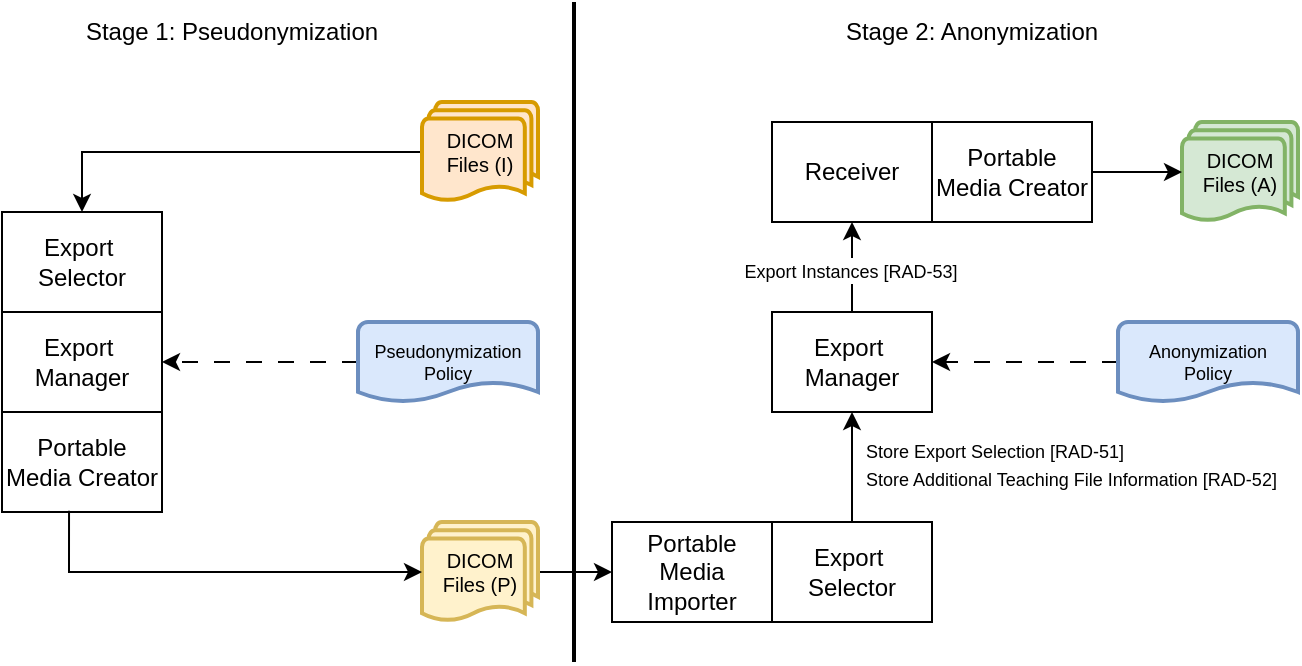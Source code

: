 <mxfile version="28.1.2">
  <diagram name="Page-1" id="DmNn3R1rQyoYinCKob3h">
    <mxGraphModel dx="920" dy="493" grid="1" gridSize="10" guides="1" tooltips="1" connect="1" arrows="1" fold="1" page="1" pageScale="1" pageWidth="850" pageHeight="1100" math="0" shadow="0">
      <root>
        <mxCell id="0" />
        <mxCell id="1" parent="0" />
        <mxCell id="d5JXJLdV3Z-HjTpF7kOQ-1" value="Export&amp;nbsp;&lt;div&gt;Selector&lt;/div&gt;" style="rounded=0;whiteSpace=wrap;html=1;" parent="1" vertex="1">
          <mxGeometry x="80" y="215" width="80" height="50" as="geometry" />
        </mxCell>
        <mxCell id="d5JXJLdV3Z-HjTpF7kOQ-2" value="Export&amp;nbsp;&lt;div&gt;Manager&lt;/div&gt;" style="rounded=0;whiteSpace=wrap;html=1;" parent="1" vertex="1">
          <mxGeometry x="80" y="265" width="80" height="50" as="geometry" />
        </mxCell>
        <mxCell id="d5JXJLdV3Z-HjTpF7kOQ-15" value="Portable Media Creator" style="rounded=0;whiteSpace=wrap;html=1;" parent="1" vertex="1">
          <mxGeometry x="80" y="315" width="80" height="50" as="geometry" />
        </mxCell>
        <mxCell id="d5JXJLdV3Z-HjTpF7kOQ-16" value="Portable Media Importer" style="rounded=0;whiteSpace=wrap;html=1;" parent="1" vertex="1">
          <mxGeometry x="385" y="370" width="80" height="50" as="geometry" />
        </mxCell>
        <mxCell id="d5JXJLdV3Z-HjTpF7kOQ-19" style="edgeStyle=orthogonalEdgeStyle;rounded=0;orthogonalLoop=1;jettySize=auto;html=1;" parent="1" source="d5JXJLdV3Z-HjTpF7kOQ-17" target="d5JXJLdV3Z-HjTpF7kOQ-18" edge="1">
          <mxGeometry relative="1" as="geometry" />
        </mxCell>
        <mxCell id="d5JXJLdV3Z-HjTpF7kOQ-20" value="&lt;font style=&quot;font-size: 9px;&quot;&gt;Store Export Selection [RAD-51]&lt;/font&gt;&lt;div style=&quot;&quot;&gt;&lt;font style=&quot;font-size: 9px;&quot;&gt;Store Additional Teaching File Information [RAD-52]&lt;/font&gt;&lt;/div&gt;" style="edgeLabel;html=1;align=left;verticalAlign=middle;resizable=0;points=[];" parent="d5JXJLdV3Z-HjTpF7kOQ-19" vertex="1" connectable="0">
          <mxGeometry x="0.075" y="1" relative="1" as="geometry">
            <mxPoint x="6" as="offset" />
          </mxGeometry>
        </mxCell>
        <mxCell id="d5JXJLdV3Z-HjTpF7kOQ-17" value="Export&amp;nbsp;&lt;div&gt;Selector&lt;/div&gt;" style="rounded=0;whiteSpace=wrap;html=1;" parent="1" vertex="1">
          <mxGeometry x="465" y="370" width="80" height="50" as="geometry" />
        </mxCell>
        <mxCell id="d5JXJLdV3Z-HjTpF7kOQ-22" style="edgeStyle=orthogonalEdgeStyle;rounded=0;orthogonalLoop=1;jettySize=auto;html=1;" parent="1" source="d5JXJLdV3Z-HjTpF7kOQ-18" target="d5JXJLdV3Z-HjTpF7kOQ-21" edge="1">
          <mxGeometry relative="1" as="geometry" />
        </mxCell>
        <mxCell id="d5JXJLdV3Z-HjTpF7kOQ-24" value="&lt;span style=&quot;font-size: 9px;&quot;&gt;Export Instances [RAD-53]&lt;/span&gt;" style="edgeLabel;html=1;align=center;verticalAlign=middle;resizable=0;points=[];" parent="d5JXJLdV3Z-HjTpF7kOQ-22" vertex="1" connectable="0">
          <mxGeometry x="-0.06" y="1" relative="1" as="geometry">
            <mxPoint as="offset" />
          </mxGeometry>
        </mxCell>
        <mxCell id="d5JXJLdV3Z-HjTpF7kOQ-18" value="Export&amp;nbsp;&lt;div&gt;Manager&lt;/div&gt;" style="rounded=0;whiteSpace=wrap;html=1;" parent="1" vertex="1">
          <mxGeometry x="465" y="265" width="80" height="50" as="geometry" />
        </mxCell>
        <mxCell id="d5JXJLdV3Z-HjTpF7kOQ-21" value="Receiver" style="rounded=0;whiteSpace=wrap;html=1;" parent="1" vertex="1">
          <mxGeometry x="465" y="170" width="80" height="50" as="geometry" />
        </mxCell>
        <mxCell id="d5JXJLdV3Z-HjTpF7kOQ-23" value="Portable Media Creator" style="rounded=0;whiteSpace=wrap;html=1;" parent="1" vertex="1">
          <mxGeometry x="545" y="170" width="80" height="50" as="geometry" />
        </mxCell>
        <mxCell id="d5JXJLdV3Z-HjTpF7kOQ-27" style="edgeStyle=orthogonalEdgeStyle;rounded=0;orthogonalLoop=1;jettySize=auto;html=1;entryX=0;entryY=0.5;entryDx=0;entryDy=0;" parent="1" source="d5JXJLdV3Z-HjTpF7kOQ-25" target="d5JXJLdV3Z-HjTpF7kOQ-16" edge="1">
          <mxGeometry relative="1" as="geometry" />
        </mxCell>
        <mxCell id="d5JXJLdV3Z-HjTpF7kOQ-25" value="DICOM Files (P)" style="strokeWidth=2;html=1;shape=mxgraph.flowchart.multi-document;whiteSpace=wrap;fontSize=10;fillColor=#fff2cc;strokeColor=#d6b656;" parent="1" vertex="1">
          <mxGeometry x="290" y="370" width="58" height="50" as="geometry" />
        </mxCell>
        <mxCell id="d5JXJLdV3Z-HjTpF7kOQ-28" style="edgeStyle=orthogonalEdgeStyle;rounded=0;orthogonalLoop=1;jettySize=auto;html=1;entryX=0;entryY=0.5;entryDx=0;entryDy=0;entryPerimeter=0;exitX=0.419;exitY=0.988;exitDx=0;exitDy=0;exitPerimeter=0;" parent="1" source="d5JXJLdV3Z-HjTpF7kOQ-15" target="d5JXJLdV3Z-HjTpF7kOQ-25" edge="1">
          <mxGeometry relative="1" as="geometry" />
        </mxCell>
        <mxCell id="d5JXJLdV3Z-HjTpF7kOQ-29" value="DICOM Files (A)" style="strokeWidth=2;html=1;shape=mxgraph.flowchart.multi-document;whiteSpace=wrap;fontSize=10;fillColor=#d5e8d4;strokeColor=#82b366;" parent="1" vertex="1">
          <mxGeometry x="670" y="170" width="58" height="50" as="geometry" />
        </mxCell>
        <mxCell id="d5JXJLdV3Z-HjTpF7kOQ-30" style="edgeStyle=orthogonalEdgeStyle;rounded=0;orthogonalLoop=1;jettySize=auto;html=1;entryX=0;entryY=0.5;entryDx=0;entryDy=0;entryPerimeter=0;" parent="1" source="d5JXJLdV3Z-HjTpF7kOQ-23" target="d5JXJLdV3Z-HjTpF7kOQ-29" edge="1">
          <mxGeometry relative="1" as="geometry" />
        </mxCell>
        <mxCell id="d5JXJLdV3Z-HjTpF7kOQ-32" style="edgeStyle=orthogonalEdgeStyle;rounded=0;orthogonalLoop=1;jettySize=auto;html=1;entryX=0.5;entryY=0;entryDx=0;entryDy=0;" parent="1" source="d5JXJLdV3Z-HjTpF7kOQ-31" target="d5JXJLdV3Z-HjTpF7kOQ-1" edge="1">
          <mxGeometry relative="1" as="geometry" />
        </mxCell>
        <mxCell id="d5JXJLdV3Z-HjTpF7kOQ-31" value="DICOM Files (I)" style="strokeWidth=2;html=1;shape=mxgraph.flowchart.multi-document;whiteSpace=wrap;fontSize=10;fillColor=#ffe6cc;strokeColor=#d79b00;" parent="1" vertex="1">
          <mxGeometry x="290" y="160" width="58" height="50" as="geometry" />
        </mxCell>
        <mxCell id="d5JXJLdV3Z-HjTpF7kOQ-33" value="" style="line;strokeWidth=2;direction=south;html=1;" parent="1" vertex="1">
          <mxGeometry x="361" y="110" width="10" height="330" as="geometry" />
        </mxCell>
        <mxCell id="d5JXJLdV3Z-HjTpF7kOQ-34" value="Stage 1: Pseudonymization" style="text;strokeColor=none;align=center;fillColor=none;html=1;verticalAlign=middle;whiteSpace=wrap;rounded=0;" parent="1" vertex="1">
          <mxGeometry x="90" y="110" width="210" height="30" as="geometry" />
        </mxCell>
        <mxCell id="d5JXJLdV3Z-HjTpF7kOQ-35" value="Stage 2: Anonymization" style="text;strokeColor=none;align=center;fillColor=none;html=1;verticalAlign=middle;whiteSpace=wrap;rounded=0;" parent="1" vertex="1">
          <mxGeometry x="460" y="110" width="210" height="30" as="geometry" />
        </mxCell>
        <mxCell id="d5JXJLdV3Z-HjTpF7kOQ-37" style="edgeStyle=orthogonalEdgeStyle;rounded=0;orthogonalLoop=1;jettySize=auto;html=1;dashed=1;dashPattern=8 8;" parent="1" source="d5JXJLdV3Z-HjTpF7kOQ-36" target="d5JXJLdV3Z-HjTpF7kOQ-2" edge="1">
          <mxGeometry relative="1" as="geometry" />
        </mxCell>
        <mxCell id="d5JXJLdV3Z-HjTpF7kOQ-36" value="Pseudonymization Policy" style="strokeWidth=2;html=1;shape=mxgraph.flowchart.document2;whiteSpace=wrap;size=0.25;fontSize=9;fillColor=#dae8fc;strokeColor=#6c8ebf;" parent="1" vertex="1">
          <mxGeometry x="258" y="270" width="90" height="40" as="geometry" />
        </mxCell>
        <mxCell id="d5JXJLdV3Z-HjTpF7kOQ-39" style="edgeStyle=orthogonalEdgeStyle;rounded=0;orthogonalLoop=1;jettySize=auto;html=1;entryX=1;entryY=0.5;entryDx=0;entryDy=0;dashed=1;dashPattern=8 8;" parent="1" source="d5JXJLdV3Z-HjTpF7kOQ-38" target="d5JXJLdV3Z-HjTpF7kOQ-18" edge="1">
          <mxGeometry relative="1" as="geometry" />
        </mxCell>
        <mxCell id="d5JXJLdV3Z-HjTpF7kOQ-38" value="Anonymization&lt;div&gt;Policy&lt;/div&gt;" style="strokeWidth=2;html=1;shape=mxgraph.flowchart.document2;whiteSpace=wrap;size=0.25;fontSize=9;fillColor=#dae8fc;strokeColor=#6c8ebf;" parent="1" vertex="1">
          <mxGeometry x="638" y="270" width="90" height="40" as="geometry" />
        </mxCell>
      </root>
    </mxGraphModel>
  </diagram>
</mxfile>
